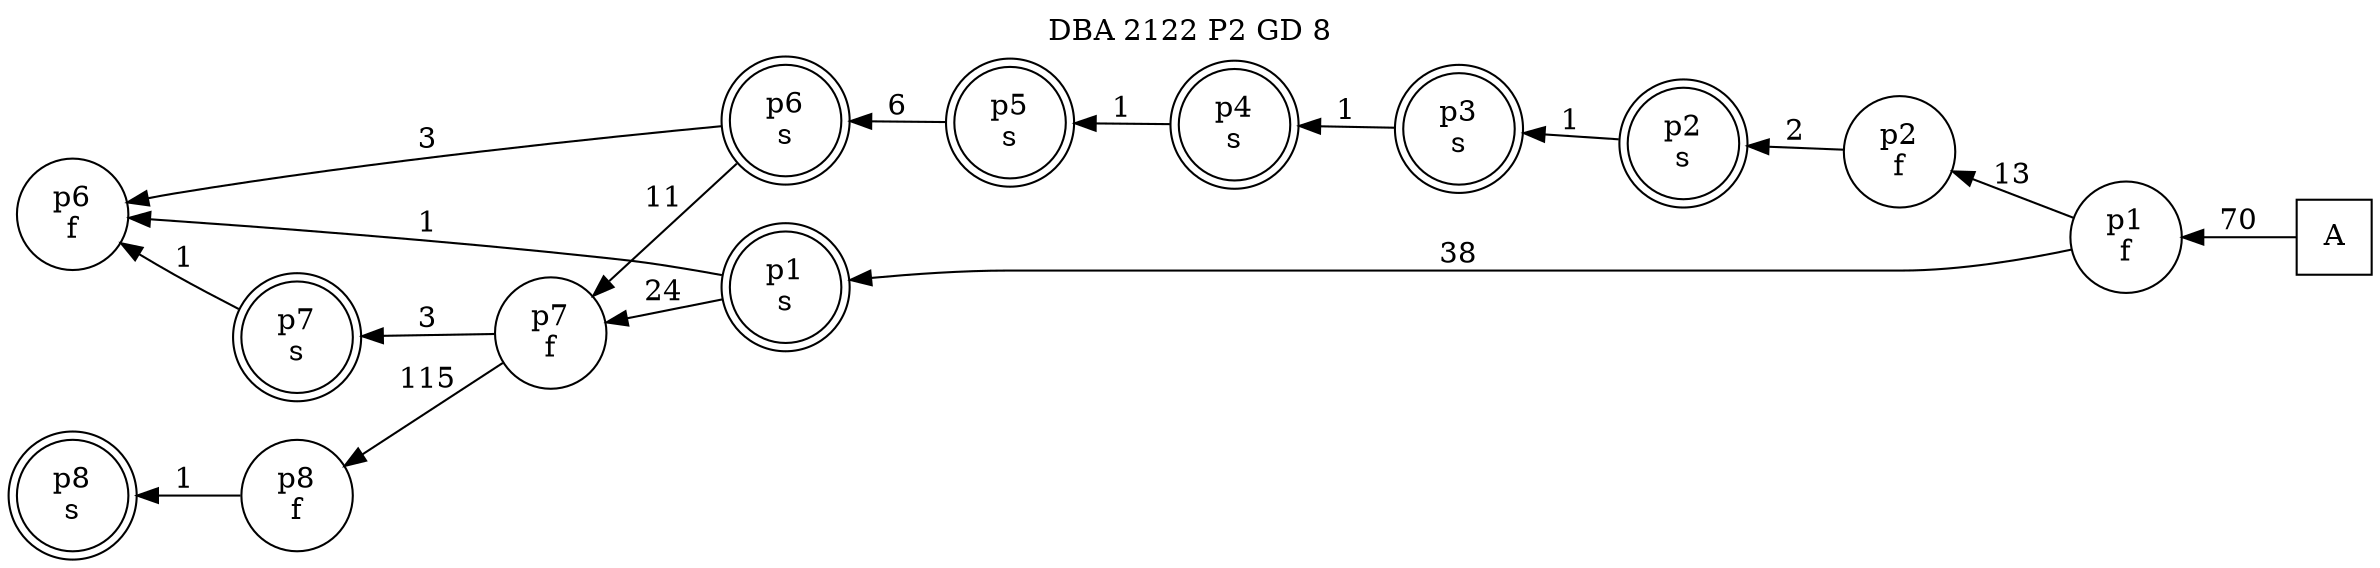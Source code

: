 digraph DBA_2122_P2_GD_8_GOOD {
labelloc="tl"
label= " DBA 2122 P2 GD 8 "
rankdir="RL";
"A" [shape="square" label="A"]
"p1_f" [shape="circle" label="p1
f"]
"p1_s" [shape="doublecircle" label="p1
s"]
"p2_f" [shape="circle" label="p2
f"]
"p2_s" [shape="doublecircle" label="p2
s"]
"p3_s" [shape="doublecircle" label="p3
s"]
"p4_s" [shape="doublecircle" label="p4
s"]
"p5_s" [shape="doublecircle" label="p5
s"]
"p6_s" [shape="doublecircle" label="p6
s"]
"p7_f" [shape="circle" label="p7
f"]
"p7_s" [shape="doublecircle" label="p7
s"]
"p6_f" [shape="circle" label="p6
f"]
"p8_f" [shape="circle" label="p8
f"]
"p8_s" [shape="doublecircle" label="p8
s"]
"A" -> "p1_f" [ label=70]
"p1_f" -> "p1_s" [ label=38]
"p1_f" -> "p2_f" [ label=13]
"p1_s" -> "p7_f" [ label=24]
"p1_s" -> "p6_f" [ label=1]
"p2_f" -> "p2_s" [ label=2]
"p2_s" -> "p3_s" [ label=1]
"p3_s" -> "p4_s" [ label=1]
"p4_s" -> "p5_s" [ label=1]
"p5_s" -> "p6_s" [ label=6]
"p6_s" -> "p7_f" [ label=11]
"p6_s" -> "p6_f" [ label=3]
"p7_f" -> "p7_s" [ label=3]
"p7_f" -> "p8_f" [ label=115]
"p7_s" -> "p6_f" [ label=1]
"p8_f" -> "p8_s" [ label=1]
}
